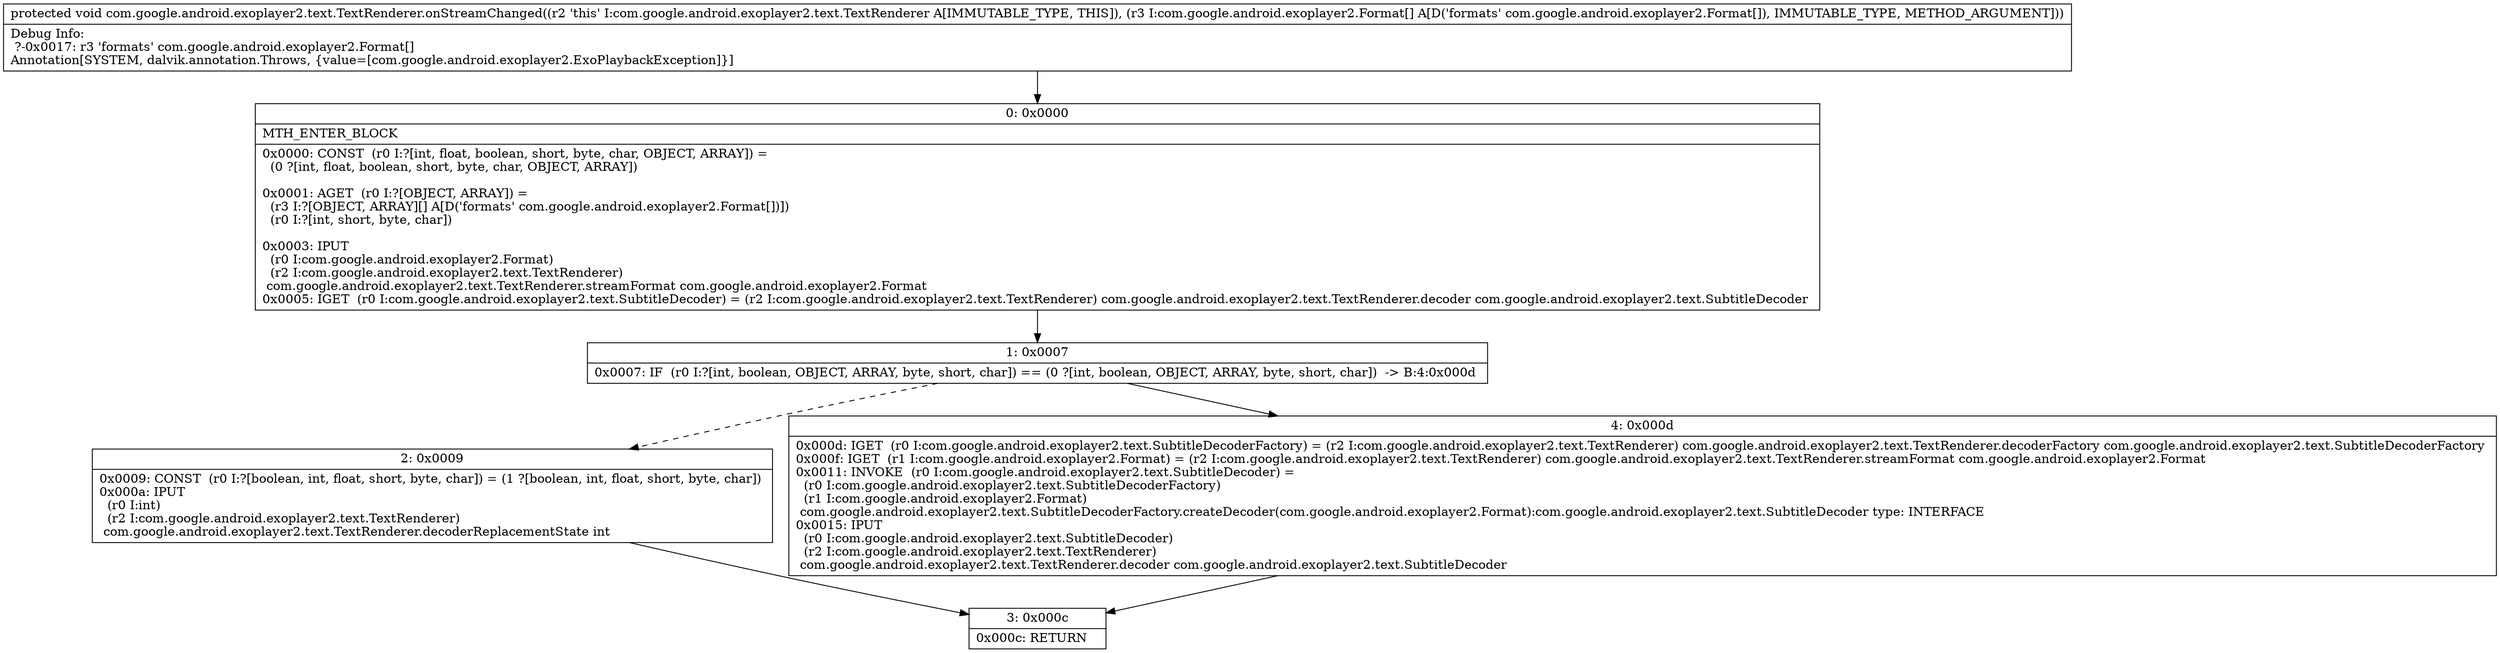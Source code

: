 digraph "CFG forcom.google.android.exoplayer2.text.TextRenderer.onStreamChanged([Lcom\/google\/android\/exoplayer2\/Format;)V" {
Node_0 [shape=record,label="{0\:\ 0x0000|MTH_ENTER_BLOCK\l|0x0000: CONST  (r0 I:?[int, float, boolean, short, byte, char, OBJECT, ARRAY]) = \l  (0 ?[int, float, boolean, short, byte, char, OBJECT, ARRAY])\l \l0x0001: AGET  (r0 I:?[OBJECT, ARRAY]) = \l  (r3 I:?[OBJECT, ARRAY][] A[D('formats' com.google.android.exoplayer2.Format[])])\l  (r0 I:?[int, short, byte, char])\l \l0x0003: IPUT  \l  (r0 I:com.google.android.exoplayer2.Format)\l  (r2 I:com.google.android.exoplayer2.text.TextRenderer)\l com.google.android.exoplayer2.text.TextRenderer.streamFormat com.google.android.exoplayer2.Format \l0x0005: IGET  (r0 I:com.google.android.exoplayer2.text.SubtitleDecoder) = (r2 I:com.google.android.exoplayer2.text.TextRenderer) com.google.android.exoplayer2.text.TextRenderer.decoder com.google.android.exoplayer2.text.SubtitleDecoder \l}"];
Node_1 [shape=record,label="{1\:\ 0x0007|0x0007: IF  (r0 I:?[int, boolean, OBJECT, ARRAY, byte, short, char]) == (0 ?[int, boolean, OBJECT, ARRAY, byte, short, char])  \-\> B:4:0x000d \l}"];
Node_2 [shape=record,label="{2\:\ 0x0009|0x0009: CONST  (r0 I:?[boolean, int, float, short, byte, char]) = (1 ?[boolean, int, float, short, byte, char]) \l0x000a: IPUT  \l  (r0 I:int)\l  (r2 I:com.google.android.exoplayer2.text.TextRenderer)\l com.google.android.exoplayer2.text.TextRenderer.decoderReplacementState int \l}"];
Node_3 [shape=record,label="{3\:\ 0x000c|0x000c: RETURN   \l}"];
Node_4 [shape=record,label="{4\:\ 0x000d|0x000d: IGET  (r0 I:com.google.android.exoplayer2.text.SubtitleDecoderFactory) = (r2 I:com.google.android.exoplayer2.text.TextRenderer) com.google.android.exoplayer2.text.TextRenderer.decoderFactory com.google.android.exoplayer2.text.SubtitleDecoderFactory \l0x000f: IGET  (r1 I:com.google.android.exoplayer2.Format) = (r2 I:com.google.android.exoplayer2.text.TextRenderer) com.google.android.exoplayer2.text.TextRenderer.streamFormat com.google.android.exoplayer2.Format \l0x0011: INVOKE  (r0 I:com.google.android.exoplayer2.text.SubtitleDecoder) = \l  (r0 I:com.google.android.exoplayer2.text.SubtitleDecoderFactory)\l  (r1 I:com.google.android.exoplayer2.Format)\l com.google.android.exoplayer2.text.SubtitleDecoderFactory.createDecoder(com.google.android.exoplayer2.Format):com.google.android.exoplayer2.text.SubtitleDecoder type: INTERFACE \l0x0015: IPUT  \l  (r0 I:com.google.android.exoplayer2.text.SubtitleDecoder)\l  (r2 I:com.google.android.exoplayer2.text.TextRenderer)\l com.google.android.exoplayer2.text.TextRenderer.decoder com.google.android.exoplayer2.text.SubtitleDecoder \l}"];
MethodNode[shape=record,label="{protected void com.google.android.exoplayer2.text.TextRenderer.onStreamChanged((r2 'this' I:com.google.android.exoplayer2.text.TextRenderer A[IMMUTABLE_TYPE, THIS]), (r3 I:com.google.android.exoplayer2.Format[] A[D('formats' com.google.android.exoplayer2.Format[]), IMMUTABLE_TYPE, METHOD_ARGUMENT]))  | Debug Info:\l  ?\-0x0017: r3 'formats' com.google.android.exoplayer2.Format[]\lAnnotation[SYSTEM, dalvik.annotation.Throws, \{value=[com.google.android.exoplayer2.ExoPlaybackException]\}]\l}"];
MethodNode -> Node_0;
Node_0 -> Node_1;
Node_1 -> Node_2[style=dashed];
Node_1 -> Node_4;
Node_2 -> Node_3;
Node_4 -> Node_3;
}

